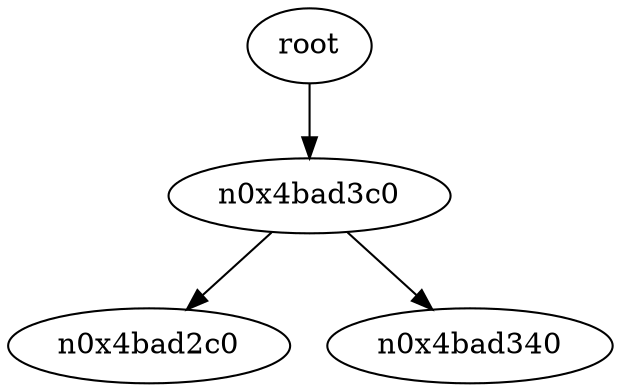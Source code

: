 digraph G {
n0x4bad1f0 [label="root"];
n0x4bad1f0 -> n0x4bad3c0;
n0x4bad3c0 -> n0x4bad2c0;
n0x4bad3c0 -> n0x4bad340;
}
